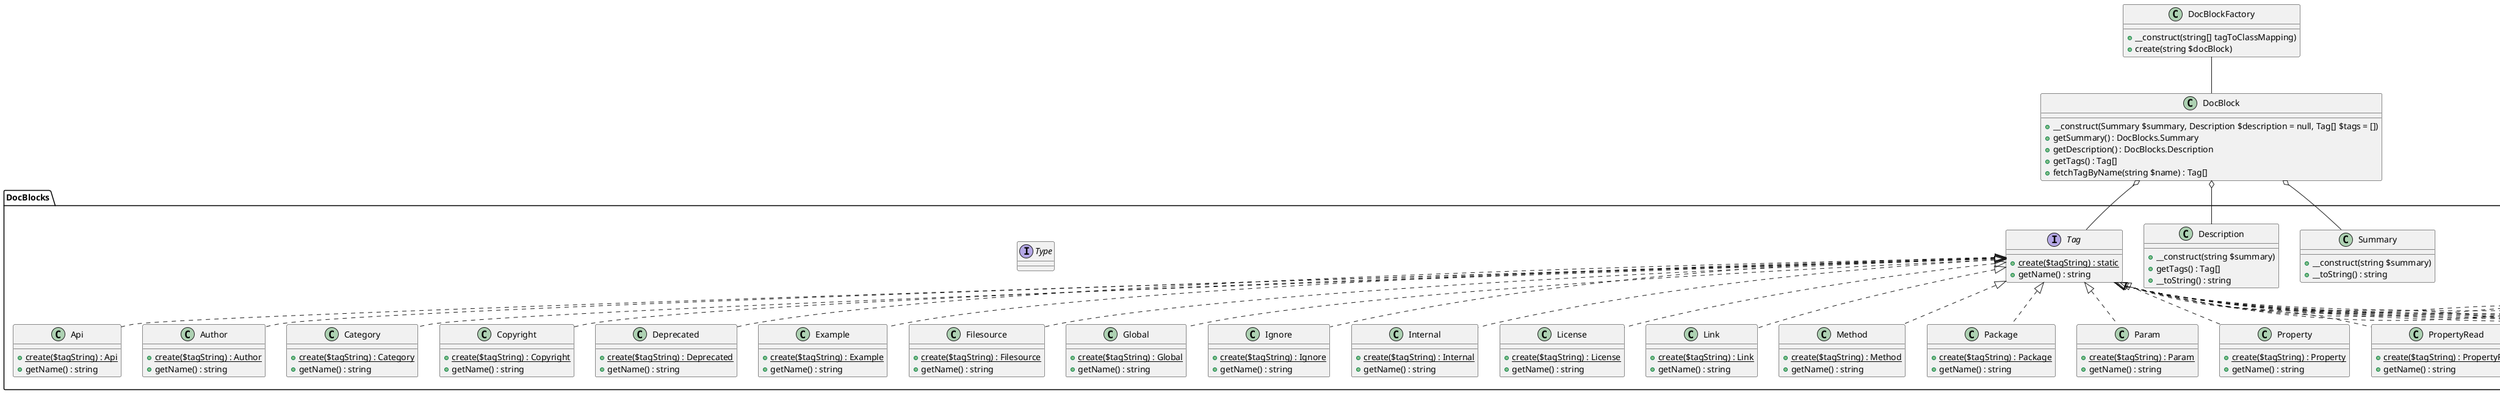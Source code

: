 @startuml

class DocBlock {
    + __construct(Summary $summary, Description $description = null, Tag[] $tags = [])
    + getSummary() : DocBlocks.Summary
    + getDescription() : DocBlocks.Description
    + getTags() : Tag[]
    + fetchTagByName(string $name) : Tag[]
}

class DocBlockFactory {
    + __construct(string[] tagToClassMapping)
    + create(string $docBlock)
}

namespace DocBlocks {
    class Summary {
        + __construct(string $summary)
        + __toString() : string
    }
    class Description {
        + __construct(string $summary)
        + getTags() : Tag[]
        + __toString() : string
    }
    interface Tag {
        + {static} create($tagString) : static
        + getName() : string
    }

    class Api implements Tag {
        + {static} create($tagString) : Api
        + getName() : string
    }
    class Author implements Tag {
        + {static} create($tagString) : Author
        + getName() : string
    }
    class Category implements Tag {
        + {static} create($tagString) : Category
        + getName() : string
    }
    class Copyright implements Tag {
        + {static} create($tagString) : Copyright
        + getName() : string
    }
    class Deprecated implements Tag {
        + {static} create($tagString) : Deprecated
        + getName() : string
    }
    class Example implements Tag {
        + {static} create($tagString) : Example
        + getName() : string
    }
    class Filesource implements Tag {
        + {static} create($tagString) : Filesource
        + getName() : string
    }
    class Global implements Tag {
        + {static} create($tagString) : Global
        + getName() : string
    }
    class Ignore implements Tag {
        + {static} create($tagString) : Ignore
        + getName() : string
    }
    class Internal implements Tag {
        + {static} create($tagString) : Internal
        + getName() : string
    }
    class License implements Tag {
        + {static} create($tagString) : License
        + getName() : string
    }
    class Link implements Tag {
        + {static} create($tagString) : Link
        + getName() : string
    }
    class Method implements Tag {
        + {static} create($tagString) : Method
        + getName() : string
    }
    class Package implements Tag {
        + {static} create($tagString) : Package
        + getName() : string
    }
    class Param implements Tag {
        + {static} create($tagString) : Param
        + getName() : string
    }
    class Property implements Tag {
        + {static} create($tagString) : Property
        + getName() : string
    }
    class PropertyRead implements Tag {
        + {static} create($tagString) : PropertyRead
        + getName() : string
    }
    class PropertyWrite implements Tag {
        + {static} create($tagString) : PropertyWrite
        + getName() : string
    }
    class Return implements Tag {
        + {static} create($tagString) : Return
        + getName() : string
    }
    class See implements Tag {
        + {static} create($tagString) : See
        + getName() : string
    }
    class Since implements Tag {
        + {static} create($tagString) : Since
        + getName() : string
    }
    class Source implements Tag {
        + {static} create($tagString) : Source
        + getName() : string
    }
    class Subpackage implements Tag {
        + {static} create($tagString) : Subpackage
        + getName() : string
    }
    class Throws implements Tag {
        + {static} create($tagString) : Throws
        + getName() : string
    }
    class Todo implements Tag {
        + {static} create($tagString) : Todo
        + getName() : string
    }
    class Uses implements Tag {
        + {static} create($tagString) : Uses
        + getName() : string
    }
    class Var implements Tag {
        + {static} create($tagString) : Var
        + getName() : string
    }
    class Version implements Tag {
        + {static} create($tagString) : Version
        + getName() : string
    }

    interface Type {
    }

    namespace Types {
        class Composite implements Type
        class String_ implements Type
        class Integer_ implements Type
        class Float_ implements Type
        class Resource_ implements Type
        class Array_ implements Type
        class Null_ implements Type
        class Object_ implements Type
        class Mixed_ implements Type
    }
}

DocBlockFactory -- DocBlock
DocBlock o-- DocBlocks.Summary
DocBlock o-- DocBlocks.Description
DocBlock o-- DocBlocks.Tag

@enduml
